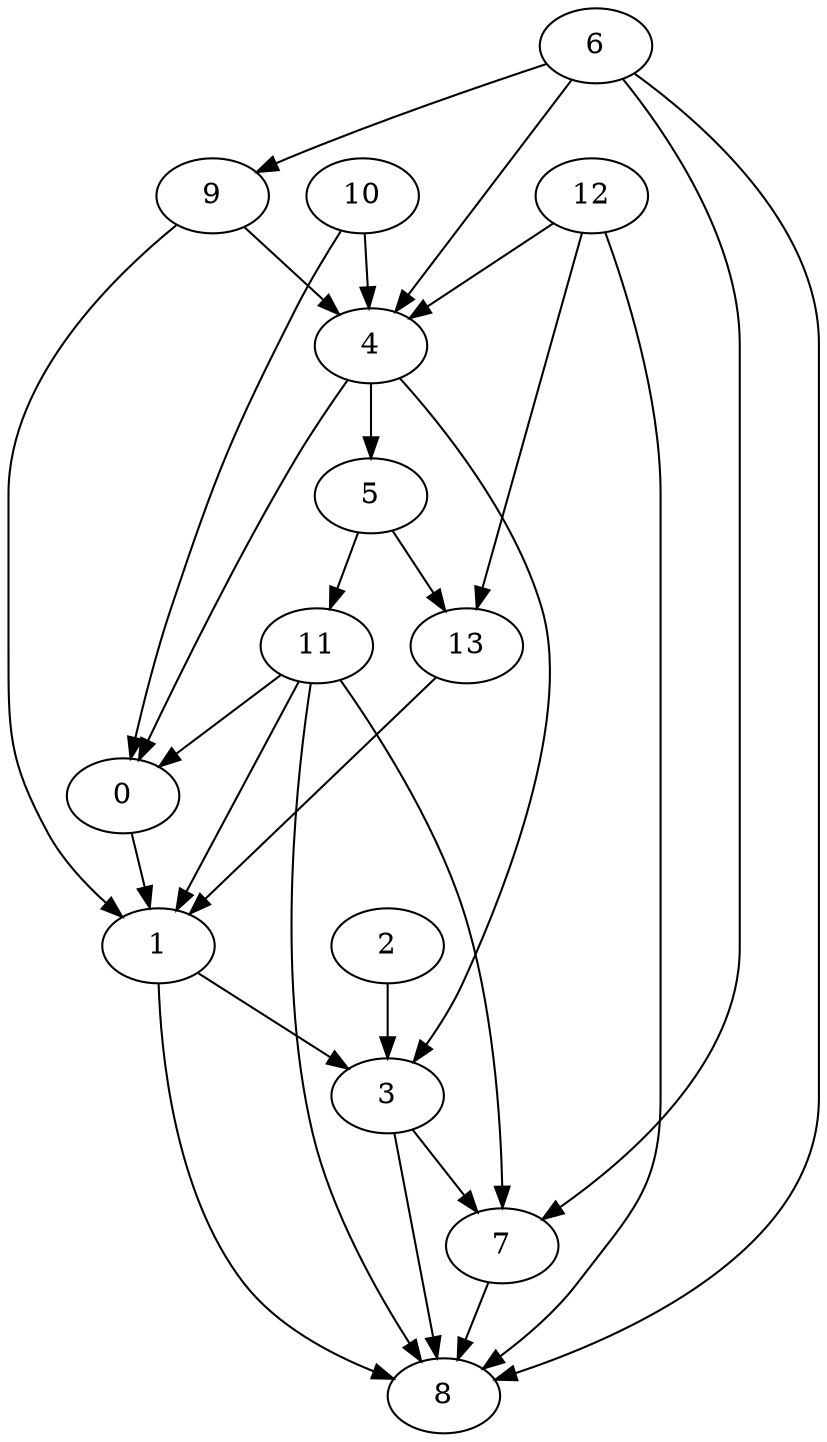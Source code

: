 strict digraph "" {
	0	 [pos="93.47049593925476,95.21363973617554"];
	1	 [pos="20.156554877758026,2.9632290825247765"];
	0 -> 1;
	3	 [pos="20.649397373199463,94.467294216156"];
	1 -> 3;
	8	 [pos="13.274037837982178,40.33312797546387"];
	1 -> 8;
	2	 [pos="42.88541376590729,74.7628390789032"];
	2 -> 3;
	7	 [pos="51.021480560302734,62.53126859664917"];
	3 -> 7;
	3 -> 8;
	4	 [pos="23.841173946857452,97.30320572853088"];
	4 -> 0;
	4 -> 3;
	5	 [pos="66.42199158668518,88.15948367118835"];
	4 -> 5;
	11	 [pos="49.62914288043976,76.07171535491943"];
	5 -> 11;
	13	 [pos="18.32326203584671,29.537302255630493"];
	5 -> 13;
	6	 [pos="66.06987118721008,7.74964764714241"];
	6 -> 4;
	6 -> 7;
	6 -> 8;
	9	 [pos="64.21411037445068,88.21322321891785"];
	6 -> 9;
	7 -> 8;
	9 -> 1;
	9 -> 4;
	10	 [pos="79.81287837028503,51.690977811813354"];
	10 -> 0;
	10 -> 4;
	11 -> 0;
	11 -> 1;
	11 -> 7;
	11 -> 8;
	12	 [pos="68.07226538658142,36.67166531085968"];
	12 -> 4;
	12 -> 8;
	12 -> 13;
	13 -> 1;
}

